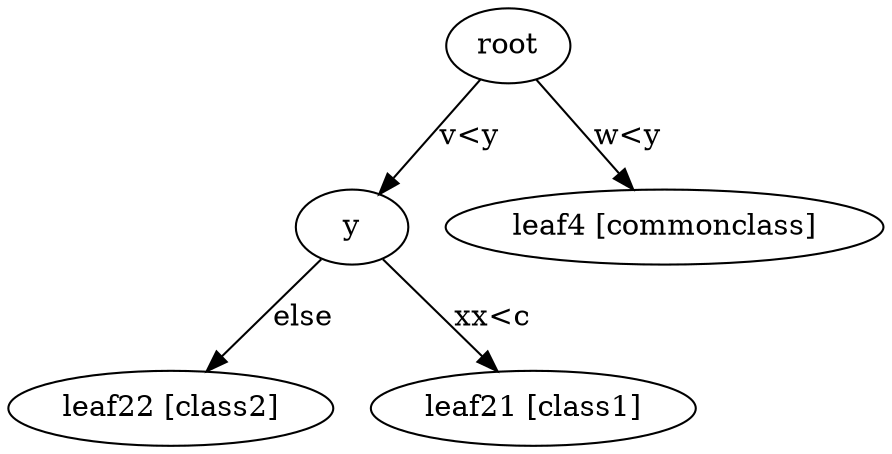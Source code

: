 digraph {
     y -> leaf22 [label="else"];
     y -> leaf21 [label="xx<c"];
     root -> leaf4 [label="w<y"];
     root -> y [label="v<y"];
     leaf4 [label="leaf4 [commonclass]"];
     leaf22 [label="leaf22 [class2]"];
     leaf21 [label="leaf21 [class1]"];
     y [label="y"];
     root [label="root"];
}
